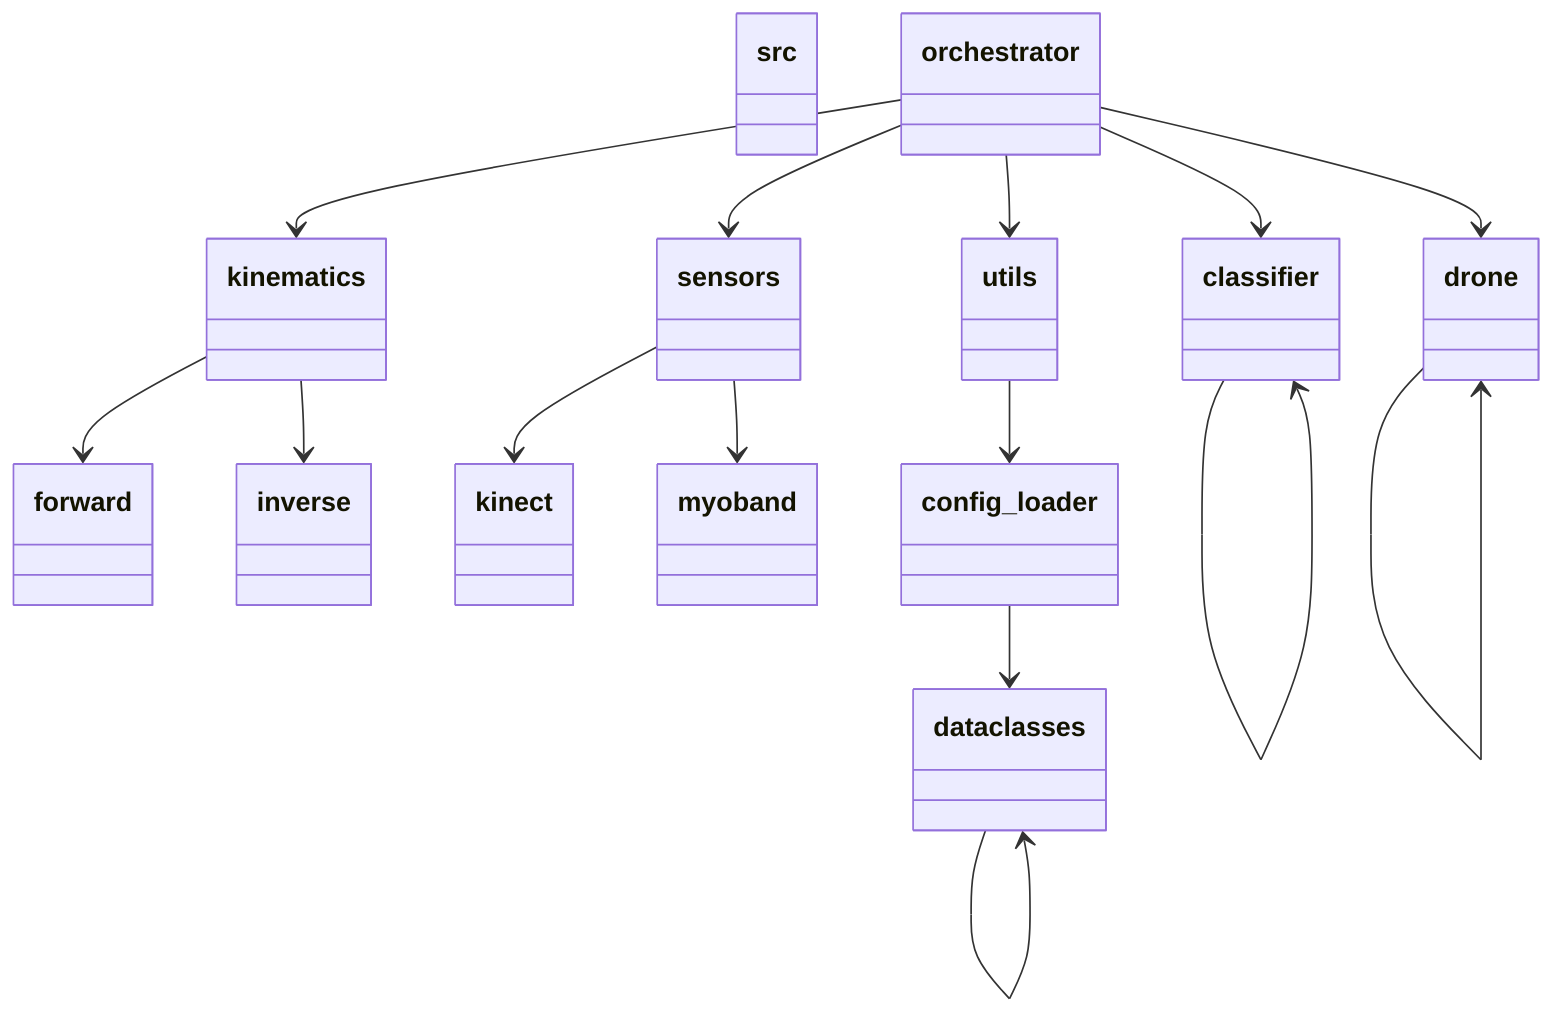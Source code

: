 classDiagram
  class src {
  }
  class classifier {
  }
  class classifier {
  }
  class drone {
  }
  class drone {
  }
  class kinematics {
  }
  class forward {
  }
  class inverse {
  }
  class orchestrator {
  }
  class sensors {
  }
  class kinect {
  }
  class myoband {
  }
  class utils {
  }
  class config_loader {
  }
  class dataclasses {
  }
  classifier --> classifier
  drone --> drone
  kinematics --> forward
  kinematics --> inverse
  orchestrator --> classifier
  orchestrator --> drone
  orchestrator --> kinematics
  orchestrator --> sensors
  orchestrator --> utils
  sensors --> kinect
  sensors --> myoband
  utils --> config_loader
  config_loader --> dataclasses
  dataclasses --> dataclasses